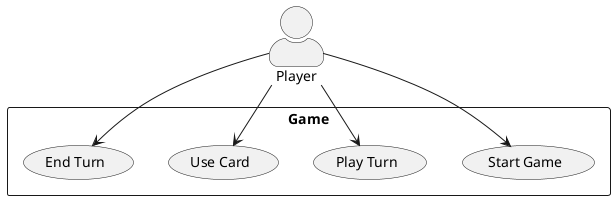 @startuml usecase-diagram

skinparam actorStyle awesome

actor Player

rectangle Game {
    usecase "Start Game" as UC1
    usecase "Play Turn" as UC2
    usecase "Use Card" as UC3
    usecase "End Turn" as UC4
}

Player --> UC1
Player --> UC2
Player --> UC3
Player --> UC4

@enduml